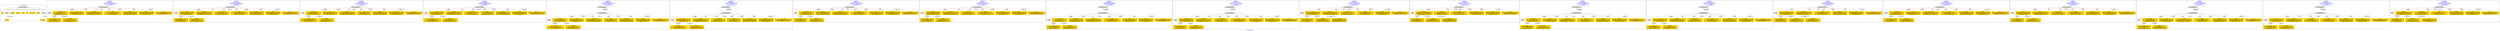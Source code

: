 digraph n0 {
fontcolor="blue"
remincross="true"
label="s29-gilcrease.csv"
subgraph cluster_0 {
label="1-correct model"
n2[style="filled",color="white",fillcolor="lightgray",label="CulturalHeritageObject1"];
n3[shape="plaintext",style="filled",fillcolor="gold",label="Dated"];
n4[style="filled",color="white",fillcolor="lightgray",label="Person1"];
n5[shape="plaintext",style="filled",fillcolor="gold",label="Description"];
n6[shape="plaintext",style="filled",fillcolor="gold",label="Dimensions"];
n7[shape="plaintext",style="filled",fillcolor="gold",label="Medium"];
n8[shape="plaintext",style="filled",fillcolor="gold",label="Title"];
n9[shape="plaintext",style="filled",fillcolor="gold",label="Object Number"];
n10[shape="plaintext",style="filled",fillcolor="gold",label="ObjectID"];
n11[style="filled",color="white",fillcolor="lightgray",label="Concept1"];
n12[shape="plaintext",style="filled",fillcolor="gold",label="Alpha Sort"];
n13[shape="plaintext",style="filled",fillcolor="gold",label="Classification"];
}
subgraph cluster_1 {
label="candidate 0\nlink coherence:1.0\nnode coherence:1.0\nconfidence:0.47059828482974264\nmapping score:0.6198290579062106\ncost:9.99976\n-precision:0.7-recall:0.64"
n15[style="filled",color="white",fillcolor="lightgray",label="CulturalHeritageObject1"];
n16[style="filled",color="white",fillcolor="lightgray",label="Person1"];
n17[shape="plaintext",style="filled",fillcolor="gold",label="Dated\n[CulturalHeritageObject,created,0.382]\n[Person,dateOfBirth,0.306]\n[Person,dateOfDeath,0.22]\n[Person,biographicalInformation,0.092]"];
n18[shape="plaintext",style="filled",fillcolor="gold",label="Classification\n[Concept,prefLabel,0.355]\n[CulturalHeritageObject,provenance,0.247]\n[Document,classLink,0.201]\n[Person,biographicalInformation,0.197]"];
n19[shape="plaintext",style="filled",fillcolor="gold",label="Title\n[CulturalHeritageObject,title,0.341]\n[CulturalHeritageObject,description,0.326]\n[Person,biographicalInformation,0.252]\n[Concept,prefLabel,0.082]"];
n20[shape="plaintext",style="filled",fillcolor="gold",label="Dimensions\n[CulturalHeritageObject,extent,0.74]\n[CulturalHeritageObject,accessionNumber,0.111]\n[CulturalHeritageObject,description,0.077]\n[CulturalHeritageObject,medium,0.072]"];
n21[shape="plaintext",style="filled",fillcolor="gold",label="Alpha Sort\n[Person,nameOfThePerson,0.502]\n[Document,classLink,0.187]\n[CulturalHeritageObject,provenance,0.168]\n[CulturalHeritageObject,title,0.143]"];
n22[shape="plaintext",style="filled",fillcolor="gold",label="ObjectID\n[CulturalHeritageObject,created,0.43]\n[Person,dateOfDeath,0.253]\n[CulturalHeritageObject,accessionNumber,0.173]\n[Person,dateOfBirth,0.144]"];
n23[shape="plaintext",style="filled",fillcolor="gold",label="Description\n[CulturalHeritageObject,description,0.357]\n[CulturalHeritageObject,title,0.258]\n[Person,biographicalInformation,0.243]\n[CulturalHeritageObject,medium,0.141]"];
n24[shape="plaintext",style="filled",fillcolor="gold",label="Medium\n[CulturalHeritageObject,medium,0.792]\n[CulturalHeritageObject,description,0.088]\n[Person,biographicalInformation,0.064]\n[Concept,prefLabel,0.056]"];
n25[shape="plaintext",style="filled",fillcolor="gold",label="Object Number\n[CulturalHeritageObject,accessionNumber,0.521]\n[CulturalHeritageObject,extent,0.295]\n[Person,biographicalInformation,0.184]"];
}
subgraph cluster_2 {
label="candidate 1\nlink coherence:1.0\nnode coherence:1.0\nconfidence:0.47059828482974264\nmapping score:0.6198290579062106\ncost:9.99999\n-precision:0.6-recall:0.55"
n27[style="filled",color="white",fillcolor="lightgray",label="CulturalHeritageObject1"];
n28[style="filled",color="white",fillcolor="lightgray",label="Person2"];
n29[shape="plaintext",style="filled",fillcolor="gold",label="Dated\n[CulturalHeritageObject,created,0.382]\n[Person,dateOfBirth,0.306]\n[Person,dateOfDeath,0.22]\n[Person,biographicalInformation,0.092]"];
n30[shape="plaintext",style="filled",fillcolor="gold",label="Title\n[CulturalHeritageObject,title,0.341]\n[CulturalHeritageObject,description,0.326]\n[Person,biographicalInformation,0.252]\n[Concept,prefLabel,0.082]"];
n31[shape="plaintext",style="filled",fillcolor="gold",label="Dimensions\n[CulturalHeritageObject,extent,0.74]\n[CulturalHeritageObject,accessionNumber,0.111]\n[CulturalHeritageObject,description,0.077]\n[CulturalHeritageObject,medium,0.072]"];
n32[shape="plaintext",style="filled",fillcolor="gold",label="Classification\n[Concept,prefLabel,0.355]\n[CulturalHeritageObject,provenance,0.247]\n[Document,classLink,0.201]\n[Person,biographicalInformation,0.197]"];
n33[shape="plaintext",style="filled",fillcolor="gold",label="Alpha Sort\n[Person,nameOfThePerson,0.502]\n[Document,classLink,0.187]\n[CulturalHeritageObject,provenance,0.168]\n[CulturalHeritageObject,title,0.143]"];
n34[shape="plaintext",style="filled",fillcolor="gold",label="ObjectID\n[CulturalHeritageObject,created,0.43]\n[Person,dateOfDeath,0.253]\n[CulturalHeritageObject,accessionNumber,0.173]\n[Person,dateOfBirth,0.144]"];
n35[shape="plaintext",style="filled",fillcolor="gold",label="Description\n[CulturalHeritageObject,description,0.357]\n[CulturalHeritageObject,title,0.258]\n[Person,biographicalInformation,0.243]\n[CulturalHeritageObject,medium,0.141]"];
n36[shape="plaintext",style="filled",fillcolor="gold",label="Medium\n[CulturalHeritageObject,medium,0.792]\n[CulturalHeritageObject,description,0.088]\n[Person,biographicalInformation,0.064]\n[Concept,prefLabel,0.056]"];
n37[shape="plaintext",style="filled",fillcolor="gold",label="Object Number\n[CulturalHeritageObject,accessionNumber,0.521]\n[CulturalHeritageObject,extent,0.295]\n[Person,biographicalInformation,0.184]"];
}
subgraph cluster_3 {
label="candidate 10\nlink coherence:1.0\nnode coherence:1.0\nconfidence:0.45949585414017796\nmapping score:0.6161282476763555\ncost:9.99976\n-precision:0.8-recall:0.73"
n39[style="filled",color="white",fillcolor="lightgray",label="CulturalHeritageObject1"];
n40[style="filled",color="white",fillcolor="lightgray",label="Person1"];
n41[shape="plaintext",style="filled",fillcolor="gold",label="Classification\n[Concept,prefLabel,0.355]\n[CulturalHeritageObject,provenance,0.247]\n[Document,classLink,0.201]\n[Person,biographicalInformation,0.197]"];
n42[shape="plaintext",style="filled",fillcolor="gold",label="Title\n[CulturalHeritageObject,title,0.341]\n[CulturalHeritageObject,description,0.326]\n[Person,biographicalInformation,0.252]\n[Concept,prefLabel,0.082]"];
n43[shape="plaintext",style="filled",fillcolor="gold",label="ObjectID\n[CulturalHeritageObject,created,0.43]\n[Person,dateOfDeath,0.253]\n[CulturalHeritageObject,accessionNumber,0.173]\n[Person,dateOfBirth,0.144]"];
n44[shape="plaintext",style="filled",fillcolor="gold",label="Dimensions\n[CulturalHeritageObject,extent,0.74]\n[CulturalHeritageObject,accessionNumber,0.111]\n[CulturalHeritageObject,description,0.077]\n[CulturalHeritageObject,medium,0.072]"];
n45[shape="plaintext",style="filled",fillcolor="gold",label="Alpha Sort\n[Person,nameOfThePerson,0.502]\n[Document,classLink,0.187]\n[CulturalHeritageObject,provenance,0.168]\n[CulturalHeritageObject,title,0.143]"];
n46[shape="plaintext",style="filled",fillcolor="gold",label="Dated\n[CulturalHeritageObject,created,0.382]\n[Person,dateOfBirth,0.306]\n[Person,dateOfDeath,0.22]\n[Person,biographicalInformation,0.092]"];
n47[shape="plaintext",style="filled",fillcolor="gold",label="Description\n[CulturalHeritageObject,description,0.357]\n[CulturalHeritageObject,title,0.258]\n[Person,biographicalInformation,0.243]\n[CulturalHeritageObject,medium,0.141]"];
n48[shape="plaintext",style="filled",fillcolor="gold",label="Medium\n[CulturalHeritageObject,medium,0.792]\n[CulturalHeritageObject,description,0.088]\n[Person,biographicalInformation,0.064]\n[Concept,prefLabel,0.056]"];
n49[shape="plaintext",style="filled",fillcolor="gold",label="Object Number\n[CulturalHeritageObject,accessionNumber,0.521]\n[CulturalHeritageObject,extent,0.295]\n[Person,biographicalInformation,0.184]"];
}
subgraph cluster_4 {
label="candidate 11\nlink coherence:1.0\nnode coherence:1.0\nconfidence:0.45949585414017796\nmapping score:0.6161282476763555\ncost:9.99999\n-precision:0.7-recall:0.64"
n51[style="filled",color="white",fillcolor="lightgray",label="CulturalHeritageObject1"];
n52[style="filled",color="white",fillcolor="lightgray",label="Person2"];
n53[shape="plaintext",style="filled",fillcolor="gold",label="Title\n[CulturalHeritageObject,title,0.341]\n[CulturalHeritageObject,description,0.326]\n[Person,biographicalInformation,0.252]\n[Concept,prefLabel,0.082]"];
n54[shape="plaintext",style="filled",fillcolor="gold",label="ObjectID\n[CulturalHeritageObject,created,0.43]\n[Person,dateOfDeath,0.253]\n[CulturalHeritageObject,accessionNumber,0.173]\n[Person,dateOfBirth,0.144]"];
n55[shape="plaintext",style="filled",fillcolor="gold",label="Dimensions\n[CulturalHeritageObject,extent,0.74]\n[CulturalHeritageObject,accessionNumber,0.111]\n[CulturalHeritageObject,description,0.077]\n[CulturalHeritageObject,medium,0.072]"];
n56[shape="plaintext",style="filled",fillcolor="gold",label="Classification\n[Concept,prefLabel,0.355]\n[CulturalHeritageObject,provenance,0.247]\n[Document,classLink,0.201]\n[Person,biographicalInformation,0.197]"];
n57[shape="plaintext",style="filled",fillcolor="gold",label="Alpha Sort\n[Person,nameOfThePerson,0.502]\n[Document,classLink,0.187]\n[CulturalHeritageObject,provenance,0.168]\n[CulturalHeritageObject,title,0.143]"];
n58[shape="plaintext",style="filled",fillcolor="gold",label="Dated\n[CulturalHeritageObject,created,0.382]\n[Person,dateOfBirth,0.306]\n[Person,dateOfDeath,0.22]\n[Person,biographicalInformation,0.092]"];
n59[shape="plaintext",style="filled",fillcolor="gold",label="Description\n[CulturalHeritageObject,description,0.357]\n[CulturalHeritageObject,title,0.258]\n[Person,biographicalInformation,0.243]\n[CulturalHeritageObject,medium,0.141]"];
n60[shape="plaintext",style="filled",fillcolor="gold",label="Medium\n[CulturalHeritageObject,medium,0.792]\n[CulturalHeritageObject,description,0.088]\n[Person,biographicalInformation,0.064]\n[Concept,prefLabel,0.056]"];
n61[shape="plaintext",style="filled",fillcolor="gold",label="Object Number\n[CulturalHeritageObject,accessionNumber,0.521]\n[CulturalHeritageObject,extent,0.295]\n[Person,biographicalInformation,0.184]"];
}
subgraph cluster_5 {
label="candidate 12\nlink coherence:1.0\nnode coherence:1.0\nconfidence:0.45949585414017796\nmapping score:0.6161282476763555\ncost:10.99957\n-precision:0.73-recall:0.73"
n63[style="filled",color="white",fillcolor="lightgray",label="CulturalHeritageObject1"];
n64[style="filled",color="white",fillcolor="lightgray",label="Person1"];
n65[style="filled",color="white",fillcolor="lightgray",label="EuropeanaAggregation1"];
n66[shape="plaintext",style="filled",fillcolor="gold",label="Classification\n[Concept,prefLabel,0.355]\n[CulturalHeritageObject,provenance,0.247]\n[Document,classLink,0.201]\n[Person,biographicalInformation,0.197]"];
n67[shape="plaintext",style="filled",fillcolor="gold",label="Title\n[CulturalHeritageObject,title,0.341]\n[CulturalHeritageObject,description,0.326]\n[Person,biographicalInformation,0.252]\n[Concept,prefLabel,0.082]"];
n68[shape="plaintext",style="filled",fillcolor="gold",label="ObjectID\n[CulturalHeritageObject,created,0.43]\n[Person,dateOfDeath,0.253]\n[CulturalHeritageObject,accessionNumber,0.173]\n[Person,dateOfBirth,0.144]"];
n69[shape="plaintext",style="filled",fillcolor="gold",label="Dimensions\n[CulturalHeritageObject,extent,0.74]\n[CulturalHeritageObject,accessionNumber,0.111]\n[CulturalHeritageObject,description,0.077]\n[CulturalHeritageObject,medium,0.072]"];
n70[shape="plaintext",style="filled",fillcolor="gold",label="Alpha Sort\n[Person,nameOfThePerson,0.502]\n[Document,classLink,0.187]\n[CulturalHeritageObject,provenance,0.168]\n[CulturalHeritageObject,title,0.143]"];
n71[shape="plaintext",style="filled",fillcolor="gold",label="Dated\n[CulturalHeritageObject,created,0.382]\n[Person,dateOfBirth,0.306]\n[Person,dateOfDeath,0.22]\n[Person,biographicalInformation,0.092]"];
n72[shape="plaintext",style="filled",fillcolor="gold",label="Description\n[CulturalHeritageObject,description,0.357]\n[CulturalHeritageObject,title,0.258]\n[Person,biographicalInformation,0.243]\n[CulturalHeritageObject,medium,0.141]"];
n73[shape="plaintext",style="filled",fillcolor="gold",label="Medium\n[CulturalHeritageObject,medium,0.792]\n[CulturalHeritageObject,description,0.088]\n[Person,biographicalInformation,0.064]\n[Concept,prefLabel,0.056]"];
n74[shape="plaintext",style="filled",fillcolor="gold",label="Object Number\n[CulturalHeritageObject,accessionNumber,0.521]\n[CulturalHeritageObject,extent,0.295]\n[Person,biographicalInformation,0.184]"];
}
subgraph cluster_6 {
label="candidate 13\nlink coherence:1.0\nnode coherence:1.0\nconfidence:0.45949585414017796\nmapping score:0.6161282476763555\ncost:10.9998\n-precision:0.64-recall:0.64"
n76[style="filled",color="white",fillcolor="lightgray",label="CulturalHeritageObject1"];
n77[style="filled",color="white",fillcolor="lightgray",label="Person2"];
n78[style="filled",color="white",fillcolor="lightgray",label="EuropeanaAggregation1"];
n79[shape="plaintext",style="filled",fillcolor="gold",label="Title\n[CulturalHeritageObject,title,0.341]\n[CulturalHeritageObject,description,0.326]\n[Person,biographicalInformation,0.252]\n[Concept,prefLabel,0.082]"];
n80[shape="plaintext",style="filled",fillcolor="gold",label="ObjectID\n[CulturalHeritageObject,created,0.43]\n[Person,dateOfDeath,0.253]\n[CulturalHeritageObject,accessionNumber,0.173]\n[Person,dateOfBirth,0.144]"];
n81[shape="plaintext",style="filled",fillcolor="gold",label="Dimensions\n[CulturalHeritageObject,extent,0.74]\n[CulturalHeritageObject,accessionNumber,0.111]\n[CulturalHeritageObject,description,0.077]\n[CulturalHeritageObject,medium,0.072]"];
n82[shape="plaintext",style="filled",fillcolor="gold",label="Classification\n[Concept,prefLabel,0.355]\n[CulturalHeritageObject,provenance,0.247]\n[Document,classLink,0.201]\n[Person,biographicalInformation,0.197]"];
n83[shape="plaintext",style="filled",fillcolor="gold",label="Alpha Sort\n[Person,nameOfThePerson,0.502]\n[Document,classLink,0.187]\n[CulturalHeritageObject,provenance,0.168]\n[CulturalHeritageObject,title,0.143]"];
n84[shape="plaintext",style="filled",fillcolor="gold",label="Dated\n[CulturalHeritageObject,created,0.382]\n[Person,dateOfBirth,0.306]\n[Person,dateOfDeath,0.22]\n[Person,biographicalInformation,0.092]"];
n85[shape="plaintext",style="filled",fillcolor="gold",label="Description\n[CulturalHeritageObject,description,0.357]\n[CulturalHeritageObject,title,0.258]\n[Person,biographicalInformation,0.243]\n[CulturalHeritageObject,medium,0.141]"];
n86[shape="plaintext",style="filled",fillcolor="gold",label="Medium\n[CulturalHeritageObject,medium,0.792]\n[CulturalHeritageObject,description,0.088]\n[Person,biographicalInformation,0.064]\n[Concept,prefLabel,0.056]"];
n87[shape="plaintext",style="filled",fillcolor="gold",label="Object Number\n[CulturalHeritageObject,accessionNumber,0.521]\n[CulturalHeritageObject,extent,0.295]\n[Person,biographicalInformation,0.184]"];
}
subgraph cluster_7 {
label="candidate 14\nlink coherence:1.0\nnode coherence:1.0\nconfidence:0.4579451757826065\nmapping score:0.6156113548904985\ncost:9.99976\n-precision:0.5-recall:0.45"
n89[style="filled",color="white",fillcolor="lightgray",label="CulturalHeritageObject1"];
n90[style="filled",color="white",fillcolor="lightgray",label="Person1"];
n91[shape="plaintext",style="filled",fillcolor="gold",label="Dated\n[CulturalHeritageObject,created,0.382]\n[Person,dateOfBirth,0.306]\n[Person,dateOfDeath,0.22]\n[Person,biographicalInformation,0.092]"];
n92[shape="plaintext",style="filled",fillcolor="gold",label="Classification\n[Concept,prefLabel,0.355]\n[CulturalHeritageObject,provenance,0.247]\n[Document,classLink,0.201]\n[Person,biographicalInformation,0.197]"];
n93[shape="plaintext",style="filled",fillcolor="gold",label="Description\n[CulturalHeritageObject,description,0.357]\n[CulturalHeritageObject,title,0.258]\n[Person,biographicalInformation,0.243]\n[CulturalHeritageObject,medium,0.141]"];
n94[shape="plaintext",style="filled",fillcolor="gold",label="Dimensions\n[CulturalHeritageObject,extent,0.74]\n[CulturalHeritageObject,accessionNumber,0.111]\n[CulturalHeritageObject,description,0.077]\n[CulturalHeritageObject,medium,0.072]"];
n95[shape="plaintext",style="filled",fillcolor="gold",label="Alpha Sort\n[Person,nameOfThePerson,0.502]\n[Document,classLink,0.187]\n[CulturalHeritageObject,provenance,0.168]\n[CulturalHeritageObject,title,0.143]"];
n96[shape="plaintext",style="filled",fillcolor="gold",label="ObjectID\n[CulturalHeritageObject,created,0.43]\n[Person,dateOfDeath,0.253]\n[CulturalHeritageObject,accessionNumber,0.173]\n[Person,dateOfBirth,0.144]"];
n97[shape="plaintext",style="filled",fillcolor="gold",label="Title\n[CulturalHeritageObject,title,0.341]\n[CulturalHeritageObject,description,0.326]\n[Person,biographicalInformation,0.252]\n[Concept,prefLabel,0.082]"];
n98[shape="plaintext",style="filled",fillcolor="gold",label="Medium\n[CulturalHeritageObject,medium,0.792]\n[CulturalHeritageObject,description,0.088]\n[Person,biographicalInformation,0.064]\n[Concept,prefLabel,0.056]"];
n99[shape="plaintext",style="filled",fillcolor="gold",label="Object Number\n[CulturalHeritageObject,accessionNumber,0.521]\n[CulturalHeritageObject,extent,0.295]\n[Person,biographicalInformation,0.184]"];
}
subgraph cluster_8 {
label="candidate 15\nlink coherence:1.0\nnode coherence:1.0\nconfidence:0.4579451757826065\nmapping score:0.6156113548904985\ncost:9.99999\n-precision:0.4-recall:0.36"
n101[style="filled",color="white",fillcolor="lightgray",label="CulturalHeritageObject1"];
n102[style="filled",color="white",fillcolor="lightgray",label="Person2"];
n103[shape="plaintext",style="filled",fillcolor="gold",label="Dated\n[CulturalHeritageObject,created,0.382]\n[Person,dateOfBirth,0.306]\n[Person,dateOfDeath,0.22]\n[Person,biographicalInformation,0.092]"];
n104[shape="plaintext",style="filled",fillcolor="gold",label="Description\n[CulturalHeritageObject,description,0.357]\n[CulturalHeritageObject,title,0.258]\n[Person,biographicalInformation,0.243]\n[CulturalHeritageObject,medium,0.141]"];
n105[shape="plaintext",style="filled",fillcolor="gold",label="Dimensions\n[CulturalHeritageObject,extent,0.74]\n[CulturalHeritageObject,accessionNumber,0.111]\n[CulturalHeritageObject,description,0.077]\n[CulturalHeritageObject,medium,0.072]"];
n106[shape="plaintext",style="filled",fillcolor="gold",label="Classification\n[Concept,prefLabel,0.355]\n[CulturalHeritageObject,provenance,0.247]\n[Document,classLink,0.201]\n[Person,biographicalInformation,0.197]"];
n107[shape="plaintext",style="filled",fillcolor="gold",label="Alpha Sort\n[Person,nameOfThePerson,0.502]\n[Document,classLink,0.187]\n[CulturalHeritageObject,provenance,0.168]\n[CulturalHeritageObject,title,0.143]"];
n108[shape="plaintext",style="filled",fillcolor="gold",label="ObjectID\n[CulturalHeritageObject,created,0.43]\n[Person,dateOfDeath,0.253]\n[CulturalHeritageObject,accessionNumber,0.173]\n[Person,dateOfBirth,0.144]"];
n109[shape="plaintext",style="filled",fillcolor="gold",label="Title\n[CulturalHeritageObject,title,0.341]\n[CulturalHeritageObject,description,0.326]\n[Person,biographicalInformation,0.252]\n[Concept,prefLabel,0.082]"];
n110[shape="plaintext",style="filled",fillcolor="gold",label="Medium\n[CulturalHeritageObject,medium,0.792]\n[CulturalHeritageObject,description,0.088]\n[Person,biographicalInformation,0.064]\n[Concept,prefLabel,0.056]"];
n111[shape="plaintext",style="filled",fillcolor="gold",label="Object Number\n[CulturalHeritageObject,accessionNumber,0.521]\n[CulturalHeritageObject,extent,0.295]\n[Person,biographicalInformation,0.184]"];
}
subgraph cluster_9 {
label="candidate 16\nlink coherence:1.0\nnode coherence:1.0\nconfidence:0.4579451757826065\nmapping score:0.6156113548904985\ncost:10.99957\n-precision:0.45-recall:0.45"
n113[style="filled",color="white",fillcolor="lightgray",label="CulturalHeritageObject1"];
n114[style="filled",color="white",fillcolor="lightgray",label="Person1"];
n115[style="filled",color="white",fillcolor="lightgray",label="EuropeanaAggregation1"];
n116[shape="plaintext",style="filled",fillcolor="gold",label="Dated\n[CulturalHeritageObject,created,0.382]\n[Person,dateOfBirth,0.306]\n[Person,dateOfDeath,0.22]\n[Person,biographicalInformation,0.092]"];
n117[shape="plaintext",style="filled",fillcolor="gold",label="Classification\n[Concept,prefLabel,0.355]\n[CulturalHeritageObject,provenance,0.247]\n[Document,classLink,0.201]\n[Person,biographicalInformation,0.197]"];
n118[shape="plaintext",style="filled",fillcolor="gold",label="Description\n[CulturalHeritageObject,description,0.357]\n[CulturalHeritageObject,title,0.258]\n[Person,biographicalInformation,0.243]\n[CulturalHeritageObject,medium,0.141]"];
n119[shape="plaintext",style="filled",fillcolor="gold",label="Dimensions\n[CulturalHeritageObject,extent,0.74]\n[CulturalHeritageObject,accessionNumber,0.111]\n[CulturalHeritageObject,description,0.077]\n[CulturalHeritageObject,medium,0.072]"];
n120[shape="plaintext",style="filled",fillcolor="gold",label="Alpha Sort\n[Person,nameOfThePerson,0.502]\n[Document,classLink,0.187]\n[CulturalHeritageObject,provenance,0.168]\n[CulturalHeritageObject,title,0.143]"];
n121[shape="plaintext",style="filled",fillcolor="gold",label="ObjectID\n[CulturalHeritageObject,created,0.43]\n[Person,dateOfDeath,0.253]\n[CulturalHeritageObject,accessionNumber,0.173]\n[Person,dateOfBirth,0.144]"];
n122[shape="plaintext",style="filled",fillcolor="gold",label="Title\n[CulturalHeritageObject,title,0.341]\n[CulturalHeritageObject,description,0.326]\n[Person,biographicalInformation,0.252]\n[Concept,prefLabel,0.082]"];
n123[shape="plaintext",style="filled",fillcolor="gold",label="Medium\n[CulturalHeritageObject,medium,0.792]\n[CulturalHeritageObject,description,0.088]\n[Person,biographicalInformation,0.064]\n[Concept,prefLabel,0.056]"];
n124[shape="plaintext",style="filled",fillcolor="gold",label="Object Number\n[CulturalHeritageObject,accessionNumber,0.521]\n[CulturalHeritageObject,extent,0.295]\n[Person,biographicalInformation,0.184]"];
}
subgraph cluster_10 {
label="candidate 17\nlink coherence:1.0\nnode coherence:1.0\nconfidence:0.4579451757826065\nmapping score:0.6156113548904985\ncost:10.9998\n-precision:0.36-recall:0.36"
n126[style="filled",color="white",fillcolor="lightgray",label="CulturalHeritageObject1"];
n127[style="filled",color="white",fillcolor="lightgray",label="Person2"];
n128[style="filled",color="white",fillcolor="lightgray",label="EuropeanaAggregation1"];
n129[shape="plaintext",style="filled",fillcolor="gold",label="Dated\n[CulturalHeritageObject,created,0.382]\n[Person,dateOfBirth,0.306]\n[Person,dateOfDeath,0.22]\n[Person,biographicalInformation,0.092]"];
n130[shape="plaintext",style="filled",fillcolor="gold",label="Description\n[CulturalHeritageObject,description,0.357]\n[CulturalHeritageObject,title,0.258]\n[Person,biographicalInformation,0.243]\n[CulturalHeritageObject,medium,0.141]"];
n131[shape="plaintext",style="filled",fillcolor="gold",label="Dimensions\n[CulturalHeritageObject,extent,0.74]\n[CulturalHeritageObject,accessionNumber,0.111]\n[CulturalHeritageObject,description,0.077]\n[CulturalHeritageObject,medium,0.072]"];
n132[shape="plaintext",style="filled",fillcolor="gold",label="Classification\n[Concept,prefLabel,0.355]\n[CulturalHeritageObject,provenance,0.247]\n[Document,classLink,0.201]\n[Person,biographicalInformation,0.197]"];
n133[shape="plaintext",style="filled",fillcolor="gold",label="Alpha Sort\n[Person,nameOfThePerson,0.502]\n[Document,classLink,0.187]\n[CulturalHeritageObject,provenance,0.168]\n[CulturalHeritageObject,title,0.143]"];
n134[shape="plaintext",style="filled",fillcolor="gold",label="ObjectID\n[CulturalHeritageObject,created,0.43]\n[Person,dateOfDeath,0.253]\n[CulturalHeritageObject,accessionNumber,0.173]\n[Person,dateOfBirth,0.144]"];
n135[shape="plaintext",style="filled",fillcolor="gold",label="Title\n[CulturalHeritageObject,title,0.341]\n[CulturalHeritageObject,description,0.326]\n[Person,biographicalInformation,0.252]\n[Concept,prefLabel,0.082]"];
n136[shape="plaintext",style="filled",fillcolor="gold",label="Medium\n[CulturalHeritageObject,medium,0.792]\n[CulturalHeritageObject,description,0.088]\n[Person,biographicalInformation,0.064]\n[Concept,prefLabel,0.056]"];
n137[shape="plaintext",style="filled",fillcolor="gold",label="Object Number\n[CulturalHeritageObject,accessionNumber,0.521]\n[CulturalHeritageObject,extent,0.295]\n[Person,biographicalInformation,0.184]"];
}
subgraph cluster_11 {
label="candidate 18\nlink coherence:1.0\nnode coherence:1.0\nconfidence:0.4579181408199234\nmapping score:0.6156023432362707\ncost:9.99976\n-precision:0.6-recall:0.55"
n139[style="filled",color="white",fillcolor="lightgray",label="CulturalHeritageObject1"];
n140[style="filled",color="white",fillcolor="lightgray",label="Person1"];
n141[shape="plaintext",style="filled",fillcolor="gold",label="Dated\n[CulturalHeritageObject,created,0.382]\n[Person,dateOfBirth,0.306]\n[Person,dateOfDeath,0.22]\n[Person,biographicalInformation,0.092]"];
n142[shape="plaintext",style="filled",fillcolor="gold",label="Title\n[CulturalHeritageObject,title,0.341]\n[CulturalHeritageObject,description,0.326]\n[Person,biographicalInformation,0.252]\n[Concept,prefLabel,0.082]"];
n143[shape="plaintext",style="filled",fillcolor="gold",label="Dimensions\n[CulturalHeritageObject,extent,0.74]\n[CulturalHeritageObject,accessionNumber,0.111]\n[CulturalHeritageObject,description,0.077]\n[CulturalHeritageObject,medium,0.072]"];
n144[shape="plaintext",style="filled",fillcolor="gold",label="Classification\n[Concept,prefLabel,0.355]\n[CulturalHeritageObject,provenance,0.247]\n[Document,classLink,0.201]\n[Person,biographicalInformation,0.197]"];
n145[shape="plaintext",style="filled",fillcolor="gold",label="Alpha Sort\n[Person,nameOfThePerson,0.502]\n[Document,classLink,0.187]\n[CulturalHeritageObject,provenance,0.168]\n[CulturalHeritageObject,title,0.143]"];
n146[shape="plaintext",style="filled",fillcolor="gold",label="Description\n[CulturalHeritageObject,description,0.357]\n[CulturalHeritageObject,title,0.258]\n[Person,biographicalInformation,0.243]\n[CulturalHeritageObject,medium,0.141]"];
n147[shape="plaintext",style="filled",fillcolor="gold",label="ObjectID\n[CulturalHeritageObject,created,0.43]\n[Person,dateOfDeath,0.253]\n[CulturalHeritageObject,accessionNumber,0.173]\n[Person,dateOfBirth,0.144]"];
n148[shape="plaintext",style="filled",fillcolor="gold",label="Medium\n[CulturalHeritageObject,medium,0.792]\n[CulturalHeritageObject,description,0.088]\n[Person,biographicalInformation,0.064]\n[Concept,prefLabel,0.056]"];
n149[shape="plaintext",style="filled",fillcolor="gold",label="Object Number\n[CulturalHeritageObject,accessionNumber,0.521]\n[CulturalHeritageObject,extent,0.295]\n[Person,biographicalInformation,0.184]"];
}
subgraph cluster_12 {
label="candidate 19\nlink coherence:1.0\nnode coherence:1.0\nconfidence:0.4562737503650562\nmapping score:0.6150542130846484\ncost:9.99976\n-precision:0.5-recall:0.45"
n151[style="filled",color="white",fillcolor="lightgray",label="CulturalHeritageObject1"];
n152[style="filled",color="white",fillcolor="lightgray",label="Person1"];
n153[shape="plaintext",style="filled",fillcolor="gold",label="Dated\n[CulturalHeritageObject,created,0.382]\n[Person,dateOfBirth,0.306]\n[Person,dateOfDeath,0.22]\n[Person,biographicalInformation,0.092]"];
n154[shape="plaintext",style="filled",fillcolor="gold",label="Dimensions\n[CulturalHeritageObject,extent,0.74]\n[CulturalHeritageObject,accessionNumber,0.111]\n[CulturalHeritageObject,description,0.077]\n[CulturalHeritageObject,medium,0.072]"];
n155[shape="plaintext",style="filled",fillcolor="gold",label="Classification\n[Concept,prefLabel,0.355]\n[CulturalHeritageObject,provenance,0.247]\n[Document,classLink,0.201]\n[Person,biographicalInformation,0.197]"];
n156[shape="plaintext",style="filled",fillcolor="gold",label="Alpha Sort\n[Person,nameOfThePerson,0.502]\n[Document,classLink,0.187]\n[CulturalHeritageObject,provenance,0.168]\n[CulturalHeritageObject,title,0.143]"];
n157[shape="plaintext",style="filled",fillcolor="gold",label="Description\n[CulturalHeritageObject,description,0.357]\n[CulturalHeritageObject,title,0.258]\n[Person,biographicalInformation,0.243]\n[CulturalHeritageObject,medium,0.141]"];
n158[shape="plaintext",style="filled",fillcolor="gold",label="ObjectID\n[CulturalHeritageObject,created,0.43]\n[Person,dateOfDeath,0.253]\n[CulturalHeritageObject,accessionNumber,0.173]\n[Person,dateOfBirth,0.144]"];
n159[shape="plaintext",style="filled",fillcolor="gold",label="Title\n[CulturalHeritageObject,title,0.341]\n[CulturalHeritageObject,description,0.326]\n[Person,biographicalInformation,0.252]\n[Concept,prefLabel,0.082]"];
n160[shape="plaintext",style="filled",fillcolor="gold",label="Medium\n[CulturalHeritageObject,medium,0.792]\n[CulturalHeritageObject,description,0.088]\n[Person,biographicalInformation,0.064]\n[Concept,prefLabel,0.056]"];
n161[shape="plaintext",style="filled",fillcolor="gold",label="Object Number\n[CulturalHeritageObject,accessionNumber,0.521]\n[CulturalHeritageObject,extent,0.295]\n[Person,biographicalInformation,0.184]"];
}
subgraph cluster_13 {
label="candidate 2\nlink coherence:1.0\nnode coherence:1.0\nconfidence:0.47059828482974264\nmapping score:0.6198290579062106\ncost:10.99957\n-precision:0.64-recall:0.64"
n163[style="filled",color="white",fillcolor="lightgray",label="CulturalHeritageObject1"];
n164[style="filled",color="white",fillcolor="lightgray",label="Person1"];
n165[style="filled",color="white",fillcolor="lightgray",label="EuropeanaAggregation1"];
n166[shape="plaintext",style="filled",fillcolor="gold",label="Dated\n[CulturalHeritageObject,created,0.382]\n[Person,dateOfBirth,0.306]\n[Person,dateOfDeath,0.22]\n[Person,biographicalInformation,0.092]"];
n167[shape="plaintext",style="filled",fillcolor="gold",label="Classification\n[Concept,prefLabel,0.355]\n[CulturalHeritageObject,provenance,0.247]\n[Document,classLink,0.201]\n[Person,biographicalInformation,0.197]"];
n168[shape="plaintext",style="filled",fillcolor="gold",label="Title\n[CulturalHeritageObject,title,0.341]\n[CulturalHeritageObject,description,0.326]\n[Person,biographicalInformation,0.252]\n[Concept,prefLabel,0.082]"];
n169[shape="plaintext",style="filled",fillcolor="gold",label="Dimensions\n[CulturalHeritageObject,extent,0.74]\n[CulturalHeritageObject,accessionNumber,0.111]\n[CulturalHeritageObject,description,0.077]\n[CulturalHeritageObject,medium,0.072]"];
n170[shape="plaintext",style="filled",fillcolor="gold",label="Alpha Sort\n[Person,nameOfThePerson,0.502]\n[Document,classLink,0.187]\n[CulturalHeritageObject,provenance,0.168]\n[CulturalHeritageObject,title,0.143]"];
n171[shape="plaintext",style="filled",fillcolor="gold",label="ObjectID\n[CulturalHeritageObject,created,0.43]\n[Person,dateOfDeath,0.253]\n[CulturalHeritageObject,accessionNumber,0.173]\n[Person,dateOfBirth,0.144]"];
n172[shape="plaintext",style="filled",fillcolor="gold",label="Description\n[CulturalHeritageObject,description,0.357]\n[CulturalHeritageObject,title,0.258]\n[Person,biographicalInformation,0.243]\n[CulturalHeritageObject,medium,0.141]"];
n173[shape="plaintext",style="filled",fillcolor="gold",label="Medium\n[CulturalHeritageObject,medium,0.792]\n[CulturalHeritageObject,description,0.088]\n[Person,biographicalInformation,0.064]\n[Concept,prefLabel,0.056]"];
n174[shape="plaintext",style="filled",fillcolor="gold",label="Object Number\n[CulturalHeritageObject,accessionNumber,0.521]\n[CulturalHeritageObject,extent,0.295]\n[Person,biographicalInformation,0.184]"];
}
subgraph cluster_14 {
label="candidate 3\nlink coherence:1.0\nnode coherence:1.0\nconfidence:0.47059828482974264\nmapping score:0.6198290579062106\ncost:10.9998\n-precision:0.55-recall:0.55"
n176[style="filled",color="white",fillcolor="lightgray",label="CulturalHeritageObject1"];
n177[style="filled",color="white",fillcolor="lightgray",label="Person2"];
n178[style="filled",color="white",fillcolor="lightgray",label="EuropeanaAggregation1"];
n179[shape="plaintext",style="filled",fillcolor="gold",label="Dated\n[CulturalHeritageObject,created,0.382]\n[Person,dateOfBirth,0.306]\n[Person,dateOfDeath,0.22]\n[Person,biographicalInformation,0.092]"];
n180[shape="plaintext",style="filled",fillcolor="gold",label="Title\n[CulturalHeritageObject,title,0.341]\n[CulturalHeritageObject,description,0.326]\n[Person,biographicalInformation,0.252]\n[Concept,prefLabel,0.082]"];
n181[shape="plaintext",style="filled",fillcolor="gold",label="Dimensions\n[CulturalHeritageObject,extent,0.74]\n[CulturalHeritageObject,accessionNumber,0.111]\n[CulturalHeritageObject,description,0.077]\n[CulturalHeritageObject,medium,0.072]"];
n182[shape="plaintext",style="filled",fillcolor="gold",label="Classification\n[Concept,prefLabel,0.355]\n[CulturalHeritageObject,provenance,0.247]\n[Document,classLink,0.201]\n[Person,biographicalInformation,0.197]"];
n183[shape="plaintext",style="filled",fillcolor="gold",label="Alpha Sort\n[Person,nameOfThePerson,0.502]\n[Document,classLink,0.187]\n[CulturalHeritageObject,provenance,0.168]\n[CulturalHeritageObject,title,0.143]"];
n184[shape="plaintext",style="filled",fillcolor="gold",label="ObjectID\n[CulturalHeritageObject,created,0.43]\n[Person,dateOfDeath,0.253]\n[CulturalHeritageObject,accessionNumber,0.173]\n[Person,dateOfBirth,0.144]"];
n185[shape="plaintext",style="filled",fillcolor="gold",label="Description\n[CulturalHeritageObject,description,0.357]\n[CulturalHeritageObject,title,0.258]\n[Person,biographicalInformation,0.243]\n[CulturalHeritageObject,medium,0.141]"];
n186[shape="plaintext",style="filled",fillcolor="gold",label="Medium\n[CulturalHeritageObject,medium,0.792]\n[CulturalHeritageObject,description,0.088]\n[Person,biographicalInformation,0.064]\n[Concept,prefLabel,0.056]"];
n187[shape="plaintext",style="filled",fillcolor="gold",label="Object Number\n[CulturalHeritageObject,accessionNumber,0.521]\n[CulturalHeritageObject,extent,0.295]\n[Person,biographicalInformation,0.184]"];
}
subgraph cluster_15 {
label="candidate 4\nlink coherence:1.0\nnode coherence:1.0\nconfidence:0.4650508405268075\nmapping score:0.6179799098052321\ncost:9.99976\n-precision:0.7-recall:0.64"
n189[style="filled",color="white",fillcolor="lightgray",label="CulturalHeritageObject1"];
n190[style="filled",color="white",fillcolor="lightgray",label="Person1"];
n191[shape="plaintext",style="filled",fillcolor="gold",label="Dated\n[CulturalHeritageObject,created,0.382]\n[Person,dateOfBirth,0.306]\n[Person,dateOfDeath,0.22]\n[Person,biographicalInformation,0.092]"];
n192[shape="plaintext",style="filled",fillcolor="gold",label="Title\n[CulturalHeritageObject,title,0.341]\n[CulturalHeritageObject,description,0.326]\n[Person,biographicalInformation,0.252]\n[Concept,prefLabel,0.082]"];
n193[shape="plaintext",style="filled",fillcolor="gold",label="Dimensions\n[CulturalHeritageObject,extent,0.74]\n[CulturalHeritageObject,accessionNumber,0.111]\n[CulturalHeritageObject,description,0.077]\n[CulturalHeritageObject,medium,0.072]"];
n194[shape="plaintext",style="filled",fillcolor="gold",label="Alpha Sort\n[Person,nameOfThePerson,0.502]\n[Document,classLink,0.187]\n[CulturalHeritageObject,provenance,0.168]\n[CulturalHeritageObject,title,0.143]"];
n195[shape="plaintext",style="filled",fillcolor="gold",label="Classification\n[Concept,prefLabel,0.355]\n[CulturalHeritageObject,provenance,0.247]\n[Document,classLink,0.201]\n[Person,biographicalInformation,0.197]"];
n196[shape="plaintext",style="filled",fillcolor="gold",label="ObjectID\n[CulturalHeritageObject,created,0.43]\n[Person,dateOfDeath,0.253]\n[CulturalHeritageObject,accessionNumber,0.173]\n[Person,dateOfBirth,0.144]"];
n197[shape="plaintext",style="filled",fillcolor="gold",label="Description\n[CulturalHeritageObject,description,0.357]\n[CulturalHeritageObject,title,0.258]\n[Person,biographicalInformation,0.243]\n[CulturalHeritageObject,medium,0.141]"];
n198[shape="plaintext",style="filled",fillcolor="gold",label="Medium\n[CulturalHeritageObject,medium,0.792]\n[CulturalHeritageObject,description,0.088]\n[Person,biographicalInformation,0.064]\n[Concept,prefLabel,0.056]"];
n199[shape="plaintext",style="filled",fillcolor="gold",label="Object Number\n[CulturalHeritageObject,accessionNumber,0.521]\n[CulturalHeritageObject,extent,0.295]\n[Person,biographicalInformation,0.184]"];
}
subgraph cluster_16 {
label="candidate 5\nlink coherence:1.0\nnode coherence:1.0\nconfidence:0.4611308766136829\nmapping score:0.6166732551675239\ncost:9.99976\n-precision:0.7-recall:0.64"
n201[style="filled",color="white",fillcolor="lightgray",label="CulturalHeritageObject1"];
n202[style="filled",color="white",fillcolor="lightgray",label="Person1"];
n203[shape="plaintext",style="filled",fillcolor="gold",label="Classification\n[Concept,prefLabel,0.355]\n[CulturalHeritageObject,provenance,0.247]\n[Document,classLink,0.201]\n[Person,biographicalInformation,0.197]"];
n204[shape="plaintext",style="filled",fillcolor="gold",label="Title\n[CulturalHeritageObject,title,0.341]\n[CulturalHeritageObject,description,0.326]\n[Person,biographicalInformation,0.252]\n[Concept,prefLabel,0.082]"];
n205[shape="plaintext",style="filled",fillcolor="gold",label="Dimensions\n[CulturalHeritageObject,extent,0.74]\n[CulturalHeritageObject,accessionNumber,0.111]\n[CulturalHeritageObject,description,0.077]\n[CulturalHeritageObject,medium,0.072]"];
n206[shape="plaintext",style="filled",fillcolor="gold",label="Dated\n[CulturalHeritageObject,created,0.382]\n[Person,dateOfBirth,0.306]\n[Person,dateOfDeath,0.22]\n[Person,biographicalInformation,0.092]"];
n207[shape="plaintext",style="filled",fillcolor="gold",label="Alpha Sort\n[Person,nameOfThePerson,0.502]\n[Document,classLink,0.187]\n[CulturalHeritageObject,provenance,0.168]\n[CulturalHeritageObject,title,0.143]"];
n208[shape="plaintext",style="filled",fillcolor="gold",label="ObjectID\n[CulturalHeritageObject,created,0.43]\n[Person,dateOfDeath,0.253]\n[CulturalHeritageObject,accessionNumber,0.173]\n[Person,dateOfBirth,0.144]"];
n209[shape="plaintext",style="filled",fillcolor="gold",label="Description\n[CulturalHeritageObject,description,0.357]\n[CulturalHeritageObject,title,0.258]\n[Person,biographicalInformation,0.243]\n[CulturalHeritageObject,medium,0.141]"];
n210[shape="plaintext",style="filled",fillcolor="gold",label="Medium\n[CulturalHeritageObject,medium,0.792]\n[CulturalHeritageObject,description,0.088]\n[Person,biographicalInformation,0.064]\n[Concept,prefLabel,0.056]"];
n211[shape="plaintext",style="filled",fillcolor="gold",label="Object Number\n[CulturalHeritageObject,accessionNumber,0.521]\n[CulturalHeritageObject,extent,0.295]\n[Person,biographicalInformation,0.184]"];
}
subgraph cluster_17 {
label="candidate 6\nlink coherence:1.0\nnode coherence:1.0\nconfidence:0.4611308766136829\nmapping score:0.6166732551675239\ncost:9.99999\n-precision:0.6-recall:0.55"
n213[style="filled",color="white",fillcolor="lightgray",label="CulturalHeritageObject1"];
n214[style="filled",color="white",fillcolor="lightgray",label="Person2"];
n215[shape="plaintext",style="filled",fillcolor="gold",label="Title\n[CulturalHeritageObject,title,0.341]\n[CulturalHeritageObject,description,0.326]\n[Person,biographicalInformation,0.252]\n[Concept,prefLabel,0.082]"];
n216[shape="plaintext",style="filled",fillcolor="gold",label="Dimensions\n[CulturalHeritageObject,extent,0.74]\n[CulturalHeritageObject,accessionNumber,0.111]\n[CulturalHeritageObject,description,0.077]\n[CulturalHeritageObject,medium,0.072]"];
n217[shape="plaintext",style="filled",fillcolor="gold",label="Dated\n[CulturalHeritageObject,created,0.382]\n[Person,dateOfBirth,0.306]\n[Person,dateOfDeath,0.22]\n[Person,biographicalInformation,0.092]"];
n218[shape="plaintext",style="filled",fillcolor="gold",label="Classification\n[Concept,prefLabel,0.355]\n[CulturalHeritageObject,provenance,0.247]\n[Document,classLink,0.201]\n[Person,biographicalInformation,0.197]"];
n219[shape="plaintext",style="filled",fillcolor="gold",label="Alpha Sort\n[Person,nameOfThePerson,0.502]\n[Document,classLink,0.187]\n[CulturalHeritageObject,provenance,0.168]\n[CulturalHeritageObject,title,0.143]"];
n220[shape="plaintext",style="filled",fillcolor="gold",label="ObjectID\n[CulturalHeritageObject,created,0.43]\n[Person,dateOfDeath,0.253]\n[CulturalHeritageObject,accessionNumber,0.173]\n[Person,dateOfBirth,0.144]"];
n221[shape="plaintext",style="filled",fillcolor="gold",label="Description\n[CulturalHeritageObject,description,0.357]\n[CulturalHeritageObject,title,0.258]\n[Person,biographicalInformation,0.243]\n[CulturalHeritageObject,medium,0.141]"];
n222[shape="plaintext",style="filled",fillcolor="gold",label="Medium\n[CulturalHeritageObject,medium,0.792]\n[CulturalHeritageObject,description,0.088]\n[Person,biographicalInformation,0.064]\n[Concept,prefLabel,0.056]"];
n223[shape="plaintext",style="filled",fillcolor="gold",label="Object Number\n[CulturalHeritageObject,accessionNumber,0.521]\n[CulturalHeritageObject,extent,0.295]\n[Person,biographicalInformation,0.184]"];
}
subgraph cluster_18 {
label="candidate 7\nlink coherence:1.0\nnode coherence:1.0\nconfidence:0.4611308766136829\nmapping score:0.6166732551675239\ncost:10.99957\n-precision:0.64-recall:0.64"
n225[style="filled",color="white",fillcolor="lightgray",label="CulturalHeritageObject1"];
n226[style="filled",color="white",fillcolor="lightgray",label="Person1"];
n227[style="filled",color="white",fillcolor="lightgray",label="EuropeanaAggregation1"];
n228[shape="plaintext",style="filled",fillcolor="gold",label="Classification\n[Concept,prefLabel,0.355]\n[CulturalHeritageObject,provenance,0.247]\n[Document,classLink,0.201]\n[Person,biographicalInformation,0.197]"];
n229[shape="plaintext",style="filled",fillcolor="gold",label="Title\n[CulturalHeritageObject,title,0.341]\n[CulturalHeritageObject,description,0.326]\n[Person,biographicalInformation,0.252]\n[Concept,prefLabel,0.082]"];
n230[shape="plaintext",style="filled",fillcolor="gold",label="Dimensions\n[CulturalHeritageObject,extent,0.74]\n[CulturalHeritageObject,accessionNumber,0.111]\n[CulturalHeritageObject,description,0.077]\n[CulturalHeritageObject,medium,0.072]"];
n231[shape="plaintext",style="filled",fillcolor="gold",label="Dated\n[CulturalHeritageObject,created,0.382]\n[Person,dateOfBirth,0.306]\n[Person,dateOfDeath,0.22]\n[Person,biographicalInformation,0.092]"];
n232[shape="plaintext",style="filled",fillcolor="gold",label="Alpha Sort\n[Person,nameOfThePerson,0.502]\n[Document,classLink,0.187]\n[CulturalHeritageObject,provenance,0.168]\n[CulturalHeritageObject,title,0.143]"];
n233[shape="plaintext",style="filled",fillcolor="gold",label="ObjectID\n[CulturalHeritageObject,created,0.43]\n[Person,dateOfDeath,0.253]\n[CulturalHeritageObject,accessionNumber,0.173]\n[Person,dateOfBirth,0.144]"];
n234[shape="plaintext",style="filled",fillcolor="gold",label="Description\n[CulturalHeritageObject,description,0.357]\n[CulturalHeritageObject,title,0.258]\n[Person,biographicalInformation,0.243]\n[CulturalHeritageObject,medium,0.141]"];
n235[shape="plaintext",style="filled",fillcolor="gold",label="Medium\n[CulturalHeritageObject,medium,0.792]\n[CulturalHeritageObject,description,0.088]\n[Person,biographicalInformation,0.064]\n[Concept,prefLabel,0.056]"];
n236[shape="plaintext",style="filled",fillcolor="gold",label="Object Number\n[CulturalHeritageObject,accessionNumber,0.521]\n[CulturalHeritageObject,extent,0.295]\n[Person,biographicalInformation,0.184]"];
}
subgraph cluster_19 {
label="candidate 8\nlink coherence:1.0\nnode coherence:1.0\nconfidence:0.4611308766136829\nmapping score:0.6166732551675239\ncost:10.9998\n-precision:0.55-recall:0.55"
n238[style="filled",color="white",fillcolor="lightgray",label="CulturalHeritageObject1"];
n239[style="filled",color="white",fillcolor="lightgray",label="Person2"];
n240[style="filled",color="white",fillcolor="lightgray",label="EuropeanaAggregation1"];
n241[shape="plaintext",style="filled",fillcolor="gold",label="Title\n[CulturalHeritageObject,title,0.341]\n[CulturalHeritageObject,description,0.326]\n[Person,biographicalInformation,0.252]\n[Concept,prefLabel,0.082]"];
n242[shape="plaintext",style="filled",fillcolor="gold",label="Dimensions\n[CulturalHeritageObject,extent,0.74]\n[CulturalHeritageObject,accessionNumber,0.111]\n[CulturalHeritageObject,description,0.077]\n[CulturalHeritageObject,medium,0.072]"];
n243[shape="plaintext",style="filled",fillcolor="gold",label="Dated\n[CulturalHeritageObject,created,0.382]\n[Person,dateOfBirth,0.306]\n[Person,dateOfDeath,0.22]\n[Person,biographicalInformation,0.092]"];
n244[shape="plaintext",style="filled",fillcolor="gold",label="Classification\n[Concept,prefLabel,0.355]\n[CulturalHeritageObject,provenance,0.247]\n[Document,classLink,0.201]\n[Person,biographicalInformation,0.197]"];
n245[shape="plaintext",style="filled",fillcolor="gold",label="Alpha Sort\n[Person,nameOfThePerson,0.502]\n[Document,classLink,0.187]\n[CulturalHeritageObject,provenance,0.168]\n[CulturalHeritageObject,title,0.143]"];
n246[shape="plaintext",style="filled",fillcolor="gold",label="ObjectID\n[CulturalHeritageObject,created,0.43]\n[Person,dateOfDeath,0.253]\n[CulturalHeritageObject,accessionNumber,0.173]\n[Person,dateOfBirth,0.144]"];
n247[shape="plaintext",style="filled",fillcolor="gold",label="Description\n[CulturalHeritageObject,description,0.357]\n[CulturalHeritageObject,title,0.258]\n[Person,biographicalInformation,0.243]\n[CulturalHeritageObject,medium,0.141]"];
n248[shape="plaintext",style="filled",fillcolor="gold",label="Medium\n[CulturalHeritageObject,medium,0.792]\n[CulturalHeritageObject,description,0.088]\n[Person,biographicalInformation,0.064]\n[Concept,prefLabel,0.056]"];
n249[shape="plaintext",style="filled",fillcolor="gold",label="Object Number\n[CulturalHeritageObject,accessionNumber,0.521]\n[CulturalHeritageObject,extent,0.295]\n[Person,biographicalInformation,0.184]"];
}
subgraph cluster_20 {
label="candidate 9\nlink coherence:1.0\nnode coherence:1.0\nconfidence:0.46073169715836726\nmapping score:0.6165401953490853\ncost:9.99976\n-precision:0.6-recall:0.55"
n251[style="filled",color="white",fillcolor="lightgray",label="CulturalHeritageObject1"];
n252[style="filled",color="white",fillcolor="lightgray",label="Person1"];
n253[shape="plaintext",style="filled",fillcolor="gold",label="Dated\n[CulturalHeritageObject,created,0.382]\n[Person,dateOfBirth,0.306]\n[Person,dateOfDeath,0.22]\n[Person,biographicalInformation,0.092]"];
n254[shape="plaintext",style="filled",fillcolor="gold",label="Dimensions\n[CulturalHeritageObject,extent,0.74]\n[CulturalHeritageObject,accessionNumber,0.111]\n[CulturalHeritageObject,description,0.077]\n[CulturalHeritageObject,medium,0.072]"];
n255[shape="plaintext",style="filled",fillcolor="gold",label="Classification\n[Concept,prefLabel,0.355]\n[CulturalHeritageObject,provenance,0.247]\n[Document,classLink,0.201]\n[Person,biographicalInformation,0.197]"];
n256[shape="plaintext",style="filled",fillcolor="gold",label="Alpha Sort\n[Person,nameOfThePerson,0.502]\n[Document,classLink,0.187]\n[CulturalHeritageObject,provenance,0.168]\n[CulturalHeritageObject,title,0.143]"];
n257[shape="plaintext",style="filled",fillcolor="gold",label="Title\n[CulturalHeritageObject,title,0.341]\n[CulturalHeritageObject,description,0.326]\n[Person,biographicalInformation,0.252]\n[Concept,prefLabel,0.082]"];
n258[shape="plaintext",style="filled",fillcolor="gold",label="ObjectID\n[CulturalHeritageObject,created,0.43]\n[Person,dateOfDeath,0.253]\n[CulturalHeritageObject,accessionNumber,0.173]\n[Person,dateOfBirth,0.144]"];
n259[shape="plaintext",style="filled",fillcolor="gold",label="Description\n[CulturalHeritageObject,description,0.357]\n[CulturalHeritageObject,title,0.258]\n[Person,biographicalInformation,0.243]\n[CulturalHeritageObject,medium,0.141]"];
n260[shape="plaintext",style="filled",fillcolor="gold",label="Medium\n[CulturalHeritageObject,medium,0.792]\n[CulturalHeritageObject,description,0.088]\n[Person,biographicalInformation,0.064]\n[Concept,prefLabel,0.056]"];
n261[shape="plaintext",style="filled",fillcolor="gold",label="Object Number\n[CulturalHeritageObject,accessionNumber,0.521]\n[CulturalHeritageObject,extent,0.295]\n[Person,biographicalInformation,0.184]"];
}
n2 -> n3[color="brown",fontcolor="black",label="created"]
n2 -> n4[color="brown",fontcolor="black",label="creator"]
n2 -> n5[color="brown",fontcolor="black",label="description"]
n2 -> n6[color="brown",fontcolor="black",label="extent"]
n2 -> n7[color="brown",fontcolor="black",label="medium"]
n2 -> n8[color="brown",fontcolor="black",label="title"]
n2 -> n9[color="brown",fontcolor="black",label="accessionNumber"]
n2 -> n10[color="brown",fontcolor="black",label="objectId"]
n2 -> n11[color="brown",fontcolor="black",label="hasType"]
n4 -> n12[color="brown",fontcolor="black",label="nameOfThePerson"]
n11 -> n13[color="brown",fontcolor="black",label="prefLabel"]
n15 -> n16[color="brown",fontcolor="black",label="creator\nw=0.99976"]
n16 -> n17[color="brown",fontcolor="black",label="dateOfBirth\nw=1.0"]
n15 -> n18[color="brown",fontcolor="black",label="provenance\nw=1.0"]
n15 -> n19[color="brown",fontcolor="black",label="title\nw=1.0"]
n15 -> n20[color="brown",fontcolor="black",label="extent\nw=1.0"]
n16 -> n21[color="brown",fontcolor="black",label="nameOfThePerson\nw=1.0"]
n15 -> n22[color="brown",fontcolor="black",label="created\nw=1.0"]
n15 -> n23[color="brown",fontcolor="black",label="description\nw=1.0"]
n15 -> n24[color="brown",fontcolor="black",label="medium\nw=1.0"]
n15 -> n25[color="brown",fontcolor="black",label="accessionNumber\nw=1.0"]
n27 -> n28[color="brown",fontcolor="black",label="sitter\nw=0.99999"]
n28 -> n29[color="brown",fontcolor="black",label="dateOfBirth\nw=1.0"]
n27 -> n30[color="brown",fontcolor="black",label="title\nw=1.0"]
n27 -> n31[color="brown",fontcolor="black",label="extent\nw=1.0"]
n27 -> n32[color="brown",fontcolor="black",label="provenance\nw=1.0"]
n28 -> n33[color="brown",fontcolor="black",label="nameOfThePerson\nw=1.0"]
n27 -> n34[color="brown",fontcolor="black",label="created\nw=1.0"]
n27 -> n35[color="brown",fontcolor="black",label="description\nw=1.0"]
n27 -> n36[color="brown",fontcolor="black",label="medium\nw=1.0"]
n27 -> n37[color="brown",fontcolor="black",label="accessionNumber\nw=1.0"]
n39 -> n40[color="brown",fontcolor="black",label="creator\nw=0.99976"]
n39 -> n41[color="brown",fontcolor="black",label="provenance\nw=1.0"]
n39 -> n42[color="brown",fontcolor="black",label="title\nw=1.0"]
n40 -> n43[color="brown",fontcolor="black",label="dateOfDeath\nw=1.0"]
n39 -> n44[color="brown",fontcolor="black",label="extent\nw=1.0"]
n40 -> n45[color="brown",fontcolor="black",label="nameOfThePerson\nw=1.0"]
n39 -> n46[color="brown",fontcolor="black",label="created\nw=1.0"]
n39 -> n47[color="brown",fontcolor="black",label="description\nw=1.0"]
n39 -> n48[color="brown",fontcolor="black",label="medium\nw=1.0"]
n39 -> n49[color="brown",fontcolor="black",label="accessionNumber\nw=1.0"]
n51 -> n52[color="brown",fontcolor="black",label="sitter\nw=0.99999"]
n51 -> n53[color="brown",fontcolor="black",label="title\nw=1.0"]
n52 -> n54[color="brown",fontcolor="black",label="dateOfDeath\nw=1.0"]
n51 -> n55[color="brown",fontcolor="black",label="extent\nw=1.0"]
n51 -> n56[color="brown",fontcolor="black",label="provenance\nw=1.0"]
n52 -> n57[color="brown",fontcolor="black",label="nameOfThePerson\nw=1.0"]
n51 -> n58[color="brown",fontcolor="black",label="created\nw=1.0"]
n51 -> n59[color="brown",fontcolor="black",label="description\nw=1.0"]
n51 -> n60[color="brown",fontcolor="black",label="medium\nw=1.0"]
n51 -> n61[color="brown",fontcolor="black",label="accessionNumber\nw=1.0"]
n63 -> n64[color="brown",fontcolor="black",label="creator\nw=0.99976"]
n65 -> n63[color="brown",fontcolor="black",label="aggregatedCHO\nw=0.99981"]
n63 -> n66[color="brown",fontcolor="black",label="provenance\nw=1.0"]
n63 -> n67[color="brown",fontcolor="black",label="title\nw=1.0"]
n64 -> n68[color="brown",fontcolor="black",label="dateOfDeath\nw=1.0"]
n63 -> n69[color="brown",fontcolor="black",label="extent\nw=1.0"]
n64 -> n70[color="brown",fontcolor="black",label="nameOfThePerson\nw=1.0"]
n63 -> n71[color="brown",fontcolor="black",label="created\nw=1.0"]
n63 -> n72[color="brown",fontcolor="black",label="description\nw=1.0"]
n63 -> n73[color="brown",fontcolor="black",label="medium\nw=1.0"]
n63 -> n74[color="brown",fontcolor="black",label="accessionNumber\nw=1.0"]
n76 -> n77[color="brown",fontcolor="black",label="sitter\nw=0.99999"]
n78 -> n76[color="brown",fontcolor="black",label="aggregatedCHO\nw=0.99981"]
n76 -> n79[color="brown",fontcolor="black",label="title\nw=1.0"]
n77 -> n80[color="brown",fontcolor="black",label="dateOfDeath\nw=1.0"]
n76 -> n81[color="brown",fontcolor="black",label="extent\nw=1.0"]
n76 -> n82[color="brown",fontcolor="black",label="provenance\nw=1.0"]
n77 -> n83[color="brown",fontcolor="black",label="nameOfThePerson\nw=1.0"]
n76 -> n84[color="brown",fontcolor="black",label="created\nw=1.0"]
n76 -> n85[color="brown",fontcolor="black",label="description\nw=1.0"]
n76 -> n86[color="brown",fontcolor="black",label="medium\nw=1.0"]
n76 -> n87[color="brown",fontcolor="black",label="accessionNumber\nw=1.0"]
n89 -> n90[color="brown",fontcolor="black",label="creator\nw=0.99976"]
n90 -> n91[color="brown",fontcolor="black",label="dateOfBirth\nw=1.0"]
n89 -> n92[color="brown",fontcolor="black",label="provenance\nw=1.0"]
n89 -> n93[color="brown",fontcolor="black",label="title\nw=1.0"]
n89 -> n94[color="brown",fontcolor="black",label="extent\nw=1.0"]
n90 -> n95[color="brown",fontcolor="black",label="nameOfThePerson\nw=1.0"]
n89 -> n96[color="brown",fontcolor="black",label="created\nw=1.0"]
n89 -> n97[color="brown",fontcolor="black",label="description\nw=1.0"]
n89 -> n98[color="brown",fontcolor="black",label="medium\nw=1.0"]
n89 -> n99[color="brown",fontcolor="black",label="accessionNumber\nw=1.0"]
n101 -> n102[color="brown",fontcolor="black",label="sitter\nw=0.99999"]
n102 -> n103[color="brown",fontcolor="black",label="dateOfBirth\nw=1.0"]
n101 -> n104[color="brown",fontcolor="black",label="title\nw=1.0"]
n101 -> n105[color="brown",fontcolor="black",label="extent\nw=1.0"]
n101 -> n106[color="brown",fontcolor="black",label="provenance\nw=1.0"]
n102 -> n107[color="brown",fontcolor="black",label="nameOfThePerson\nw=1.0"]
n101 -> n108[color="brown",fontcolor="black",label="created\nw=1.0"]
n101 -> n109[color="brown",fontcolor="black",label="description\nw=1.0"]
n101 -> n110[color="brown",fontcolor="black",label="medium\nw=1.0"]
n101 -> n111[color="brown",fontcolor="black",label="accessionNumber\nw=1.0"]
n113 -> n114[color="brown",fontcolor="black",label="creator\nw=0.99976"]
n115 -> n113[color="brown",fontcolor="black",label="aggregatedCHO\nw=0.99981"]
n114 -> n116[color="brown",fontcolor="black",label="dateOfBirth\nw=1.0"]
n113 -> n117[color="brown",fontcolor="black",label="provenance\nw=1.0"]
n113 -> n118[color="brown",fontcolor="black",label="title\nw=1.0"]
n113 -> n119[color="brown",fontcolor="black",label="extent\nw=1.0"]
n114 -> n120[color="brown",fontcolor="black",label="nameOfThePerson\nw=1.0"]
n113 -> n121[color="brown",fontcolor="black",label="created\nw=1.0"]
n113 -> n122[color="brown",fontcolor="black",label="description\nw=1.0"]
n113 -> n123[color="brown",fontcolor="black",label="medium\nw=1.0"]
n113 -> n124[color="brown",fontcolor="black",label="accessionNumber\nw=1.0"]
n126 -> n127[color="brown",fontcolor="black",label="sitter\nw=0.99999"]
n128 -> n126[color="brown",fontcolor="black",label="aggregatedCHO\nw=0.99981"]
n127 -> n129[color="brown",fontcolor="black",label="dateOfBirth\nw=1.0"]
n126 -> n130[color="brown",fontcolor="black",label="title\nw=1.0"]
n126 -> n131[color="brown",fontcolor="black",label="extent\nw=1.0"]
n126 -> n132[color="brown",fontcolor="black",label="provenance\nw=1.0"]
n127 -> n133[color="brown",fontcolor="black",label="nameOfThePerson\nw=1.0"]
n126 -> n134[color="brown",fontcolor="black",label="created\nw=1.0"]
n126 -> n135[color="brown",fontcolor="black",label="description\nw=1.0"]
n126 -> n136[color="brown",fontcolor="black",label="medium\nw=1.0"]
n126 -> n137[color="brown",fontcolor="black",label="accessionNumber\nw=1.0"]
n139 -> n140[color="brown",fontcolor="black",label="creator\nw=0.99976"]
n140 -> n141[color="brown",fontcolor="black",label="dateOfBirth\nw=1.0"]
n139 -> n142[color="brown",fontcolor="black",label="title\nw=1.0"]
n139 -> n143[color="brown",fontcolor="black",label="extent\nw=1.0"]
n139 -> n144[color="brown",fontcolor="black",label="provenance\nw=1.0"]
n140 -> n145[color="brown",fontcolor="black",label="nameOfThePerson\nw=1.0"]
n140 -> n146[color="brown",fontcolor="black",label="biographicalInformation\nw=1.0"]
n139 -> n147[color="brown",fontcolor="black",label="created\nw=1.0"]
n139 -> n148[color="brown",fontcolor="black",label="medium\nw=1.0"]
n139 -> n149[color="brown",fontcolor="black",label="accessionNumber\nw=1.0"]
n151 -> n152[color="brown",fontcolor="black",label="creator\nw=0.99976"]
n152 -> n153[color="brown",fontcolor="black",label="dateOfBirth\nw=1.0"]
n151 -> n154[color="brown",fontcolor="black",label="extent\nw=1.0"]
n151 -> n155[color="brown",fontcolor="black",label="provenance\nw=1.0"]
n152 -> n156[color="brown",fontcolor="black",label="nameOfThePerson\nw=1.0"]
n152 -> n157[color="brown",fontcolor="black",label="biographicalInformation\nw=1.0"]
n151 -> n158[color="brown",fontcolor="black",label="created\nw=1.0"]
n151 -> n159[color="brown",fontcolor="black",label="description\nw=1.0"]
n151 -> n160[color="brown",fontcolor="black",label="medium\nw=1.0"]
n151 -> n161[color="brown",fontcolor="black",label="accessionNumber\nw=1.0"]
n163 -> n164[color="brown",fontcolor="black",label="creator\nw=0.99976"]
n165 -> n163[color="brown",fontcolor="black",label="aggregatedCHO\nw=0.99981"]
n164 -> n166[color="brown",fontcolor="black",label="dateOfBirth\nw=1.0"]
n163 -> n167[color="brown",fontcolor="black",label="provenance\nw=1.0"]
n163 -> n168[color="brown",fontcolor="black",label="title\nw=1.0"]
n163 -> n169[color="brown",fontcolor="black",label="extent\nw=1.0"]
n164 -> n170[color="brown",fontcolor="black",label="nameOfThePerson\nw=1.0"]
n163 -> n171[color="brown",fontcolor="black",label="created\nw=1.0"]
n163 -> n172[color="brown",fontcolor="black",label="description\nw=1.0"]
n163 -> n173[color="brown",fontcolor="black",label="medium\nw=1.0"]
n163 -> n174[color="brown",fontcolor="black",label="accessionNumber\nw=1.0"]
n176 -> n177[color="brown",fontcolor="black",label="sitter\nw=0.99999"]
n178 -> n176[color="brown",fontcolor="black",label="aggregatedCHO\nw=0.99981"]
n177 -> n179[color="brown",fontcolor="black",label="dateOfBirth\nw=1.0"]
n176 -> n180[color="brown",fontcolor="black",label="title\nw=1.0"]
n176 -> n181[color="brown",fontcolor="black",label="extent\nw=1.0"]
n176 -> n182[color="brown",fontcolor="black",label="provenance\nw=1.0"]
n177 -> n183[color="brown",fontcolor="black",label="nameOfThePerson\nw=1.0"]
n176 -> n184[color="brown",fontcolor="black",label="created\nw=1.0"]
n176 -> n185[color="brown",fontcolor="black",label="description\nw=1.0"]
n176 -> n186[color="brown",fontcolor="black",label="medium\nw=1.0"]
n176 -> n187[color="brown",fontcolor="black",label="accessionNumber\nw=1.0"]
n189 -> n190[color="brown",fontcolor="black",label="creator\nw=0.99976"]
n190 -> n191[color="brown",fontcolor="black",label="dateOfBirth\nw=1.0"]
n189 -> n192[color="brown",fontcolor="black",label="title\nw=1.0"]
n189 -> n193[color="brown",fontcolor="black",label="extent\nw=1.0"]
n190 -> n194[color="brown",fontcolor="black",label="nameOfThePerson\nw=1.0"]
n190 -> n195[color="brown",fontcolor="black",label="biographicalInformation\nw=1.0"]
n189 -> n196[color="brown",fontcolor="black",label="created\nw=1.0"]
n189 -> n197[color="brown",fontcolor="black",label="description\nw=1.0"]
n189 -> n198[color="brown",fontcolor="black",label="medium\nw=1.0"]
n189 -> n199[color="brown",fontcolor="black",label="accessionNumber\nw=1.0"]
n201 -> n202[color="brown",fontcolor="black",label="creator\nw=0.99976"]
n201 -> n203[color="brown",fontcolor="black",label="provenance\nw=1.0"]
n201 -> n204[color="brown",fontcolor="black",label="title\nw=1.0"]
n201 -> n205[color="brown",fontcolor="black",label="extent\nw=1.0"]
n202 -> n206[color="brown",fontcolor="black",label="dateOfDeath\nw=1.0"]
n202 -> n207[color="brown",fontcolor="black",label="nameOfThePerson\nw=1.0"]
n201 -> n208[color="brown",fontcolor="black",label="created\nw=1.0"]
n201 -> n209[color="brown",fontcolor="black",label="description\nw=1.0"]
n201 -> n210[color="brown",fontcolor="black",label="medium\nw=1.0"]
n201 -> n211[color="brown",fontcolor="black",label="accessionNumber\nw=1.0"]
n213 -> n214[color="brown",fontcolor="black",label="sitter\nw=0.99999"]
n213 -> n215[color="brown",fontcolor="black",label="title\nw=1.0"]
n213 -> n216[color="brown",fontcolor="black",label="extent\nw=1.0"]
n214 -> n217[color="brown",fontcolor="black",label="dateOfDeath\nw=1.0"]
n213 -> n218[color="brown",fontcolor="black",label="provenance\nw=1.0"]
n214 -> n219[color="brown",fontcolor="black",label="nameOfThePerson\nw=1.0"]
n213 -> n220[color="brown",fontcolor="black",label="created\nw=1.0"]
n213 -> n221[color="brown",fontcolor="black",label="description\nw=1.0"]
n213 -> n222[color="brown",fontcolor="black",label="medium\nw=1.0"]
n213 -> n223[color="brown",fontcolor="black",label="accessionNumber\nw=1.0"]
n225 -> n226[color="brown",fontcolor="black",label="creator\nw=0.99976"]
n227 -> n225[color="brown",fontcolor="black",label="aggregatedCHO\nw=0.99981"]
n225 -> n228[color="brown",fontcolor="black",label="provenance\nw=1.0"]
n225 -> n229[color="brown",fontcolor="black",label="title\nw=1.0"]
n225 -> n230[color="brown",fontcolor="black",label="extent\nw=1.0"]
n226 -> n231[color="brown",fontcolor="black",label="dateOfDeath\nw=1.0"]
n226 -> n232[color="brown",fontcolor="black",label="nameOfThePerson\nw=1.0"]
n225 -> n233[color="brown",fontcolor="black",label="created\nw=1.0"]
n225 -> n234[color="brown",fontcolor="black",label="description\nw=1.0"]
n225 -> n235[color="brown",fontcolor="black",label="medium\nw=1.0"]
n225 -> n236[color="brown",fontcolor="black",label="accessionNumber\nw=1.0"]
n238 -> n239[color="brown",fontcolor="black",label="sitter\nw=0.99999"]
n240 -> n238[color="brown",fontcolor="black",label="aggregatedCHO\nw=0.99981"]
n238 -> n241[color="brown",fontcolor="black",label="title\nw=1.0"]
n238 -> n242[color="brown",fontcolor="black",label="extent\nw=1.0"]
n239 -> n243[color="brown",fontcolor="black",label="dateOfDeath\nw=1.0"]
n238 -> n244[color="brown",fontcolor="black",label="provenance\nw=1.0"]
n239 -> n245[color="brown",fontcolor="black",label="nameOfThePerson\nw=1.0"]
n238 -> n246[color="brown",fontcolor="black",label="created\nw=1.0"]
n238 -> n247[color="brown",fontcolor="black",label="description\nw=1.0"]
n238 -> n248[color="brown",fontcolor="black",label="medium\nw=1.0"]
n238 -> n249[color="brown",fontcolor="black",label="accessionNumber\nw=1.0"]
n251 -> n252[color="brown",fontcolor="black",label="creator\nw=0.99976"]
n252 -> n253[color="brown",fontcolor="black",label="dateOfBirth\nw=1.0"]
n251 -> n254[color="brown",fontcolor="black",label="extent\nw=1.0"]
n251 -> n255[color="brown",fontcolor="black",label="provenance\nw=1.0"]
n252 -> n256[color="brown",fontcolor="black",label="nameOfThePerson\nw=1.0"]
n252 -> n257[color="brown",fontcolor="black",label="biographicalInformation\nw=1.0"]
n251 -> n258[color="brown",fontcolor="black",label="created\nw=1.0"]
n251 -> n259[color="brown",fontcolor="black",label="description\nw=1.0"]
n251 -> n260[color="brown",fontcolor="black",label="medium\nw=1.0"]
n251 -> n261[color="brown",fontcolor="black",label="accessionNumber\nw=1.0"]
}
